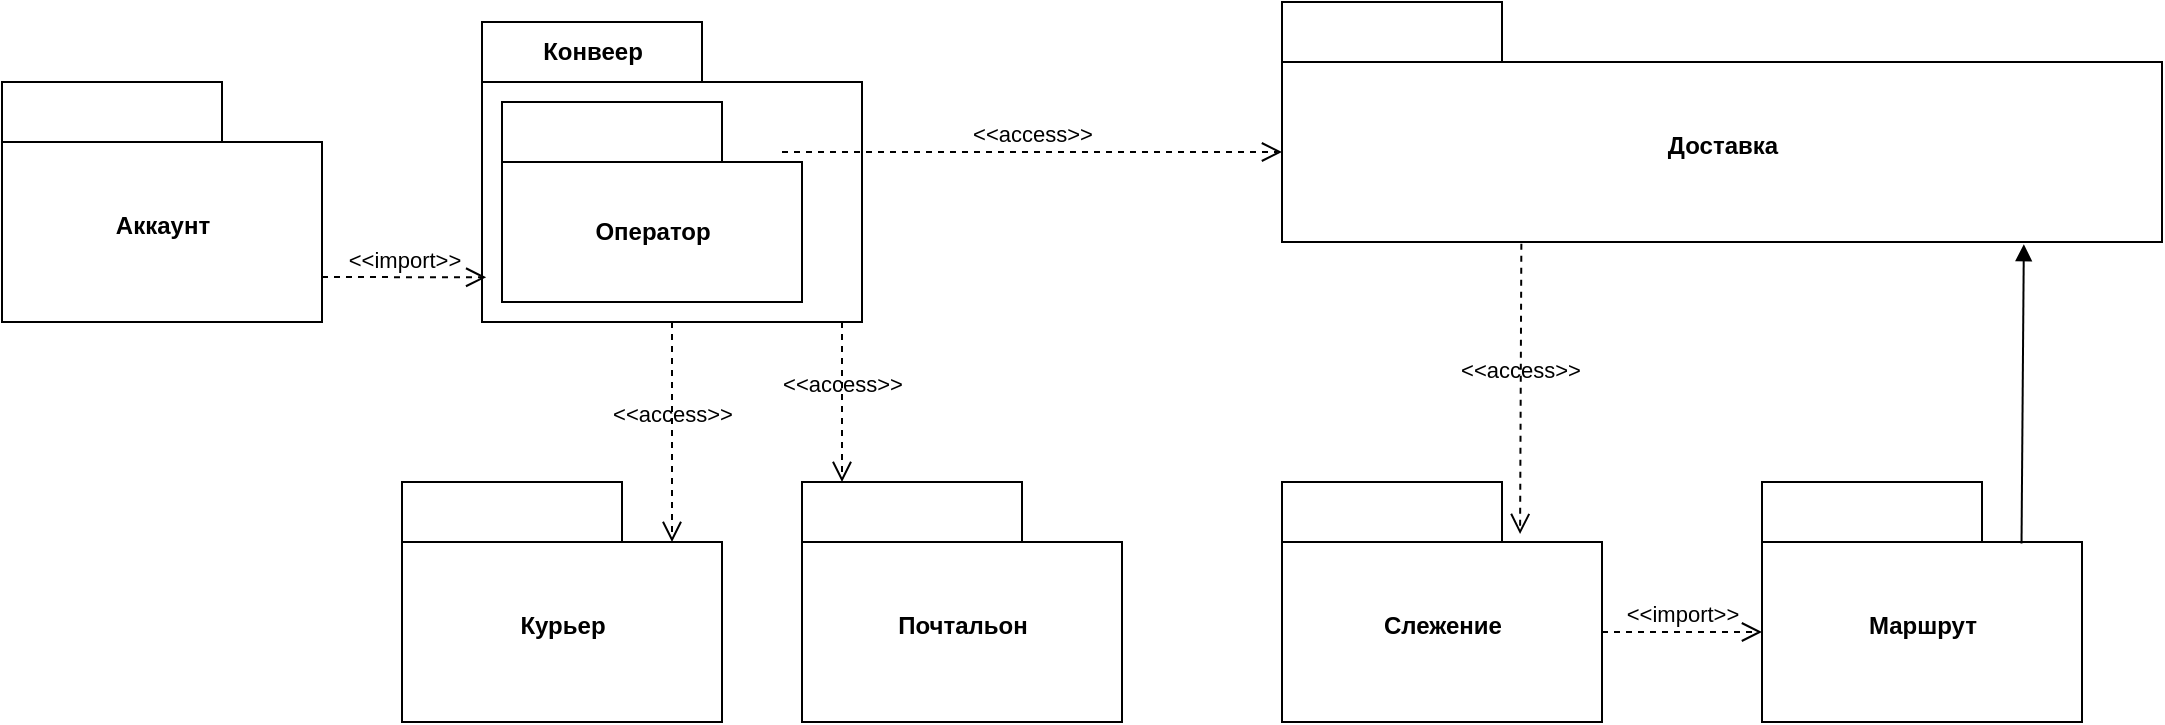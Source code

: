 <mxfile version="20.8.16" type="device"><diagram id="N-GADN3hEbA-36iFdk5G" name="Страница 1"><mxGraphModel dx="1419" dy="826" grid="1" gridSize="10" guides="1" tooltips="1" connect="1" arrows="1" fold="1" page="1" pageScale="1" pageWidth="827" pageHeight="1169" math="0" shadow="0"><root><mxCell id="0"/><mxCell id="1" parent="0"/><mxCell id="oC1go6xXUWdTW9MHU_A0-1" value="" style="shape=folder;fontStyle=1;tabWidth=110;tabHeight=30;tabPosition=left;html=1;boundedLbl=1;labelInHeader=1;container=1;collapsible=0;" parent="1" vertex="1"><mxGeometry x="1440" y="400" width="440" height="120" as="geometry"/></mxCell><mxCell id="oC1go6xXUWdTW9MHU_A0-2" value="&lt;span style=&quot;font-weight: 700;&quot;&gt;Доставка&lt;/span&gt;" style="html=1;strokeColor=none;resizeWidth=1;resizeHeight=1;fillColor=none;part=1;connectable=0;allowArrows=0;deletable=0;" parent="oC1go6xXUWdTW9MHU_A0-1" vertex="1"><mxGeometry width="440" height="84" relative="1" as="geometry"><mxPoint y="30" as="offset"/></mxGeometry></mxCell><mxCell id="oC1go6xXUWdTW9MHU_A0-5" value="" style="shape=folder;fontStyle=1;tabWidth=110;tabHeight=30;tabPosition=left;html=1;boundedLbl=1;labelInHeader=1;container=1;collapsible=0;" parent="1" vertex="1"><mxGeometry x="1000" y="640" width="160" height="120" as="geometry"/></mxCell><mxCell id="oC1go6xXUWdTW9MHU_A0-6" value="&lt;span style=&quot;font-weight: 700;&quot;&gt;Курьер&lt;/span&gt;" style="html=1;strokeColor=none;resizeWidth=1;resizeHeight=1;fillColor=none;part=1;connectable=0;allowArrows=0;deletable=0;" parent="oC1go6xXUWdTW9MHU_A0-5" vertex="1"><mxGeometry width="160" height="84" relative="1" as="geometry"><mxPoint y="30" as="offset"/></mxGeometry></mxCell><mxCell id="oC1go6xXUWdTW9MHU_A0-7" value="" style="shape=folder;fontStyle=1;tabWidth=110;tabHeight=30;tabPosition=left;html=1;boundedLbl=1;labelInHeader=1;container=1;collapsible=0;" parent="1" vertex="1"><mxGeometry x="1440" y="640" width="160" height="120" as="geometry"/></mxCell><mxCell id="oC1go6xXUWdTW9MHU_A0-8" value="&lt;span style=&quot;font-weight: 700;&quot;&gt;Слежение&lt;/span&gt;" style="html=1;strokeColor=none;resizeWidth=1;resizeHeight=1;fillColor=none;part=1;connectable=0;allowArrows=0;deletable=0;" parent="oC1go6xXUWdTW9MHU_A0-7" vertex="1"><mxGeometry width="160" height="84" relative="1" as="geometry"><mxPoint y="30" as="offset"/></mxGeometry></mxCell><mxCell id="oC1go6xXUWdTW9MHU_A0-9" value="" style="shape=folder;fontStyle=1;tabWidth=110;tabHeight=30;tabPosition=left;html=1;boundedLbl=1;labelInHeader=1;container=1;collapsible=0;" parent="1" vertex="1"><mxGeometry x="1680" y="640" width="160" height="120" as="geometry"/></mxCell><mxCell id="oC1go6xXUWdTW9MHU_A0-10" value="&lt;span style=&quot;font-weight: 700;&quot;&gt;Маршрут&lt;/span&gt;" style="html=1;strokeColor=none;resizeWidth=1;resizeHeight=1;fillColor=none;part=1;connectable=0;allowArrows=0;deletable=0;" parent="oC1go6xXUWdTW9MHU_A0-9" vertex="1"><mxGeometry width="160" height="84" relative="1" as="geometry"><mxPoint y="30" as="offset"/></mxGeometry></mxCell><mxCell id="oC1go6xXUWdTW9MHU_A0-12" value="Конвеер" style="shape=folder;fontStyle=1;tabWidth=110;tabHeight=30;tabPosition=left;html=1;boundedLbl=1;labelInHeader=1;container=1;collapsible=0;" parent="1" vertex="1"><mxGeometry x="1040" y="410" width="190" height="150" as="geometry"/></mxCell><mxCell id="oC1go6xXUWdTW9MHU_A0-13" value="" style="html=1;strokeColor=none;resizeWidth=1;resizeHeight=1;fillColor=none;part=1;connectable=0;allowArrows=0;deletable=0;" parent="oC1go6xXUWdTW9MHU_A0-12" vertex="1"><mxGeometry width="190" height="105" relative="1" as="geometry"><mxPoint y="30" as="offset"/></mxGeometry></mxCell><mxCell id="oC1go6xXUWdTW9MHU_A0-14" value="" style="shape=folder;fontStyle=1;tabWidth=110;tabHeight=30;tabPosition=left;html=1;boundedLbl=1;labelInHeader=1;container=1;collapsible=0;" parent="oC1go6xXUWdTW9MHU_A0-12" vertex="1"><mxGeometry x="10" y="40" width="150" height="100" as="geometry"/></mxCell><mxCell id="oC1go6xXUWdTW9MHU_A0-15" value="&lt;span style=&quot;font-weight: 700;&quot;&gt;Оператор&lt;/span&gt;" style="html=1;strokeColor=none;resizeWidth=1;resizeHeight=1;fillColor=none;part=1;connectable=0;allowArrows=0;deletable=0;" parent="oC1go6xXUWdTW9MHU_A0-14" vertex="1"><mxGeometry width="150" height="70" relative="1" as="geometry"><mxPoint y="30" as="offset"/></mxGeometry></mxCell><mxCell id="oC1go6xXUWdTW9MHU_A0-16" value="" style="shape=folder;fontStyle=1;tabWidth=110;tabHeight=30;tabPosition=left;html=1;boundedLbl=1;labelInHeader=1;container=1;collapsible=0;" parent="1" vertex="1"><mxGeometry x="1200" y="640" width="160" height="120" as="geometry"/></mxCell><mxCell id="oC1go6xXUWdTW9MHU_A0-17" value="&lt;span style=&quot;font-weight: 700;&quot;&gt;Почтальон&lt;/span&gt;" style="html=1;strokeColor=none;resizeWidth=1;resizeHeight=1;fillColor=none;part=1;connectable=0;allowArrows=0;deletable=0;" parent="oC1go6xXUWdTW9MHU_A0-16" vertex="1"><mxGeometry width="160" height="84" relative="1" as="geometry"><mxPoint y="30" as="offset"/></mxGeometry></mxCell><mxCell id="oC1go6xXUWdTW9MHU_A0-18" value="&amp;lt;&amp;lt;access&amp;gt;&amp;gt;" style="endArrow=open;startArrow=none;endFill=0;startFill=0;endSize=8;html=1;verticalAlign=bottom;dashed=1;labelBackgroundColor=none;rounded=0;exitX=0;exitY=0;exitDx=150;exitDy=65;exitPerimeter=0;entryX=0;entryY=0;entryDx=0;entryDy=75;entryPerimeter=0;" parent="1" source="oC1go6xXUWdTW9MHU_A0-12" target="oC1go6xXUWdTW9MHU_A0-1" edge="1"><mxGeometry width="160" relative="1" as="geometry"><mxPoint x="1450" y="440" as="sourcePoint"/><mxPoint x="1610" y="440" as="targetPoint"/></mxGeometry></mxCell><mxCell id="oC1go6xXUWdTW9MHU_A0-19" value="&amp;lt;&amp;lt;access&amp;gt;&amp;gt;" style="endArrow=open;startArrow=none;endFill=0;startFill=0;endSize=8;html=1;verticalAlign=bottom;dashed=1;labelBackgroundColor=none;rounded=0;exitX=0.5;exitY=1;exitDx=0;exitDy=0;exitPerimeter=0;entryX=0;entryY=0;entryDx=135;entryDy=30;entryPerimeter=0;" parent="1" source="oC1go6xXUWdTW9MHU_A0-12" target="oC1go6xXUWdTW9MHU_A0-5" edge="1"><mxGeometry width="160" relative="1" as="geometry"><mxPoint x="1160" y="550" as="sourcePoint"/><mxPoint x="1370" y="550" as="targetPoint"/></mxGeometry></mxCell><mxCell id="oC1go6xXUWdTW9MHU_A0-21" value="&amp;lt;&amp;lt;import&amp;gt;&amp;gt;" style="endArrow=open;startArrow=none;endFill=0;startFill=0;endSize=8;html=1;verticalAlign=bottom;dashed=1;labelBackgroundColor=none;rounded=0;exitX=0;exitY=0;exitDx=160;exitDy=75;exitPerimeter=0;entryX=0;entryY=0;entryDx=0;entryDy=75;entryPerimeter=0;" parent="1" source="oC1go6xXUWdTW9MHU_A0-7" target="oC1go6xXUWdTW9MHU_A0-9" edge="1"><mxGeometry width="160" relative="1" as="geometry"><mxPoint x="1630" y="690" as="sourcePoint"/><mxPoint x="1630" y="810" as="targetPoint"/></mxGeometry></mxCell><mxCell id="oC1go6xXUWdTW9MHU_A0-23" value="" style="html=1;verticalAlign=bottom;labelBackgroundColor=none;endArrow=block;endFill=1;rounded=0;exitX=0.811;exitY=0.256;exitDx=0;exitDy=0;exitPerimeter=0;entryX=0.843;entryY=1.009;entryDx=0;entryDy=0;entryPerimeter=0;" parent="1" source="oC1go6xXUWdTW9MHU_A0-9" target="oC1go6xXUWdTW9MHU_A0-1" edge="1"><mxGeometry width="160" relative="1" as="geometry"><mxPoint x="1450" y="440" as="sourcePoint"/><mxPoint x="1815" y="520" as="targetPoint"/></mxGeometry></mxCell><mxCell id="3rADNwFz3jjGlqnwXCzG-1" value="&amp;lt;&amp;lt;access&amp;gt;&amp;gt;" style="endArrow=open;startArrow=none;endFill=0;startFill=0;endSize=8;html=1;verticalAlign=bottom;dashed=1;labelBackgroundColor=none;rounded=0;exitX=0.5;exitY=1;exitDx=0;exitDy=0;exitPerimeter=0;" parent="1" edge="1"><mxGeometry width="160" relative="1" as="geometry"><mxPoint x="1220" y="560" as="sourcePoint"/><mxPoint x="1220" y="640" as="targetPoint"/></mxGeometry></mxCell><mxCell id="oC1go6xXUWdTW9MHU_A0-20" value="&amp;lt;&amp;lt;access&amp;gt;&amp;gt;" style="endArrow=open;startArrow=none;endFill=0;startFill=0;endSize=8;html=1;verticalAlign=bottom;dashed=1;labelBackgroundColor=none;rounded=0;exitX=0.272;exitY=1.007;exitDx=0;exitDy=0;exitPerimeter=0;entryX=0.744;entryY=0.217;entryDx=0;entryDy=0;entryPerimeter=0;" parent="1" source="oC1go6xXUWdTW9MHU_A0-1" target="oC1go6xXUWdTW9MHU_A0-7" edge="1"><mxGeometry width="160" relative="1" as="geometry"><mxPoint x="1560" y="560" as="sourcePoint"/><mxPoint x="1560" y="680" as="targetPoint"/></mxGeometry></mxCell><mxCell id="qR9DPkedMG-VP8WwNG_U-1" value="" style="shape=folder;fontStyle=1;tabWidth=110;tabHeight=30;tabPosition=left;html=1;boundedLbl=1;labelInHeader=1;container=1;collapsible=0;" vertex="1" parent="1"><mxGeometry x="800" y="440" width="160" height="120" as="geometry"/></mxCell><mxCell id="qR9DPkedMG-VP8WwNG_U-2" value="&lt;span style=&quot;font-weight: 700;&quot;&gt;Аккаунт&lt;/span&gt;" style="html=1;strokeColor=none;resizeWidth=1;resizeHeight=1;fillColor=none;part=1;connectable=0;allowArrows=0;deletable=0;" vertex="1" parent="qR9DPkedMG-VP8WwNG_U-1"><mxGeometry width="160" height="84" relative="1" as="geometry"><mxPoint y="30" as="offset"/></mxGeometry></mxCell><mxCell id="qR9DPkedMG-VP8WwNG_U-3" value="&amp;lt;&amp;lt;import&amp;gt;&amp;gt;" style="endArrow=open;startArrow=none;endFill=0;startFill=0;endSize=8;html=1;verticalAlign=bottom;dashed=1;labelBackgroundColor=none;rounded=0;exitX=0;exitY=0;exitDx=160;exitDy=97.5;exitPerimeter=0;entryX=0.011;entryY=0.851;entryDx=0;entryDy=0;entryPerimeter=0;" edge="1" parent="1" source="qR9DPkedMG-VP8WwNG_U-1" target="oC1go6xXUWdTW9MHU_A0-12"><mxGeometry width="160" relative="1" as="geometry"><mxPoint x="1610" y="725" as="sourcePoint"/><mxPoint x="1690" y="725" as="targetPoint"/></mxGeometry></mxCell></root></mxGraphModel></diagram></mxfile>